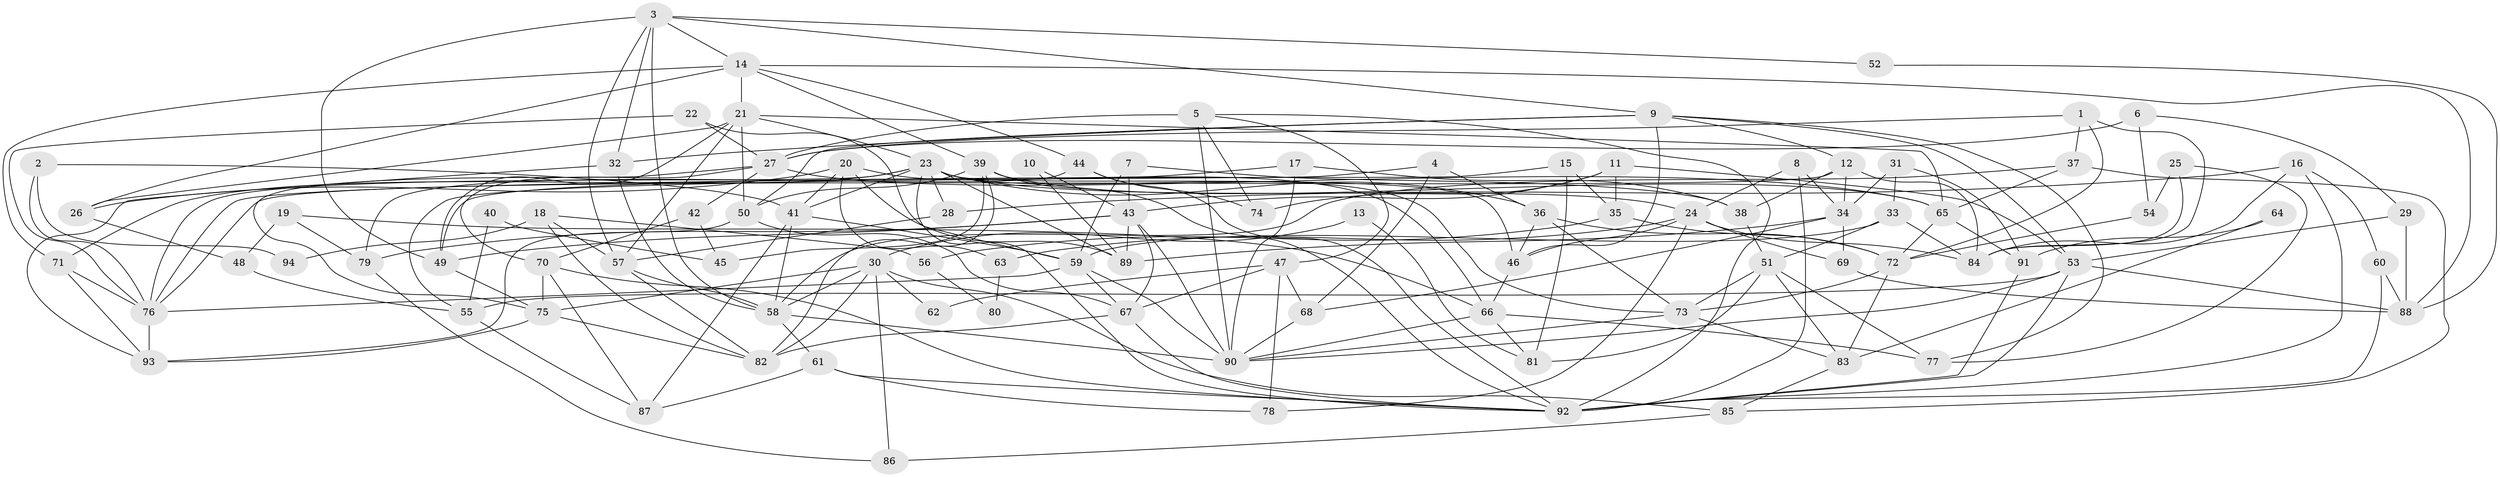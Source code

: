 // original degree distribution, {2: 0.13533834586466165, 4: 0.2706766917293233, 6: 0.09774436090225563, 3: 0.3082706766917293, 7: 0.03759398496240601, 5: 0.11278195488721804, 8: 0.03007518796992481, 9: 0.007518796992481203}
// Generated by graph-tools (version 1.1) at 2025/37/03/04/25 23:37:06]
// undirected, 94 vertices, 219 edges
graph export_dot {
  node [color=gray90,style=filled];
  1;
  2;
  3;
  4;
  5;
  6;
  7;
  8;
  9;
  10;
  11;
  12;
  13;
  14;
  15;
  16;
  17;
  18;
  19;
  20;
  21;
  22;
  23;
  24;
  25;
  26;
  27;
  28;
  29;
  30;
  31;
  32;
  33;
  34;
  35;
  36;
  37;
  38;
  39;
  40;
  41;
  42;
  43;
  44;
  45;
  46;
  47;
  48;
  49;
  50;
  51;
  52;
  53;
  54;
  55;
  56;
  57;
  58;
  59;
  60;
  61;
  62;
  63;
  64;
  65;
  66;
  67;
  68;
  69;
  70;
  71;
  72;
  73;
  74;
  75;
  76;
  77;
  78;
  79;
  80;
  81;
  82;
  83;
  84;
  85;
  86;
  87;
  88;
  89;
  90;
  91;
  92;
  93;
  94;
  1 -- 27 [weight=1.0];
  1 -- 37 [weight=1.0];
  1 -- 72 [weight=1.0];
  1 -- 84 [weight=1.0];
  2 -- 41 [weight=1.0];
  2 -- 76 [weight=1.0];
  2 -- 94 [weight=1.0];
  3 -- 9 [weight=1.0];
  3 -- 14 [weight=1.0];
  3 -- 32 [weight=1.0];
  3 -- 49 [weight=1.0];
  3 -- 52 [weight=1.0];
  3 -- 57 [weight=1.0];
  3 -- 58 [weight=1.0];
  4 -- 36 [weight=1.0];
  4 -- 55 [weight=1.0];
  4 -- 68 [weight=1.0];
  5 -- 27 [weight=2.0];
  5 -- 47 [weight=1.0];
  5 -- 74 [weight=1.0];
  5 -- 90 [weight=1.0];
  5 -- 92 [weight=1.0];
  6 -- 27 [weight=1.0];
  6 -- 29 [weight=1.0];
  6 -- 54 [weight=1.0];
  7 -- 38 [weight=1.0];
  7 -- 43 [weight=1.0];
  7 -- 59 [weight=1.0];
  8 -- 24 [weight=1.0];
  8 -- 34 [weight=1.0];
  8 -- 92 [weight=1.0];
  9 -- 12 [weight=1.0];
  9 -- 32 [weight=1.0];
  9 -- 46 [weight=1.0];
  9 -- 50 [weight=1.0];
  9 -- 53 [weight=1.0];
  9 -- 77 [weight=1.0];
  10 -- 43 [weight=1.0];
  10 -- 89 [weight=1.0];
  11 -- 35 [weight=1.0];
  11 -- 43 [weight=1.0];
  11 -- 53 [weight=1.0];
  11 -- 74 [weight=1.0];
  12 -- 34 [weight=1.0];
  12 -- 38 [weight=1.0];
  12 -- 76 [weight=1.0];
  12 -- 84 [weight=1.0];
  13 -- 30 [weight=1.0];
  13 -- 81 [weight=1.0];
  14 -- 21 [weight=1.0];
  14 -- 26 [weight=1.0];
  14 -- 39 [weight=1.0];
  14 -- 44 [weight=1.0];
  14 -- 71 [weight=1.0];
  14 -- 88 [weight=1.0];
  15 -- 35 [weight=1.0];
  15 -- 49 [weight=1.0];
  15 -- 81 [weight=1.0];
  16 -- 28 [weight=1.0];
  16 -- 60 [weight=1.0];
  16 -- 84 [weight=1.0];
  16 -- 92 [weight=1.0];
  17 -- 38 [weight=1.0];
  17 -- 76 [weight=1.0];
  17 -- 90 [weight=1.0];
  18 -- 56 [weight=1.0];
  18 -- 57 [weight=1.0];
  18 -- 82 [weight=1.0];
  18 -- 94 [weight=1.0];
  19 -- 48 [weight=1.0];
  19 -- 66 [weight=1.0];
  19 -- 79 [weight=1.0];
  20 -- 26 [weight=1.0];
  20 -- 41 [weight=1.0];
  20 -- 63 [weight=2.0];
  20 -- 66 [weight=1.0];
  20 -- 89 [weight=1.0];
  21 -- 23 [weight=1.0];
  21 -- 26 [weight=1.0];
  21 -- 49 [weight=1.0];
  21 -- 50 [weight=1.0];
  21 -- 57 [weight=1.0];
  21 -- 65 [weight=1.0];
  22 -- 27 [weight=1.0];
  22 -- 59 [weight=1.0];
  22 -- 76 [weight=1.0];
  23 -- 24 [weight=1.0];
  23 -- 28 [weight=1.0];
  23 -- 36 [weight=1.0];
  23 -- 41 [weight=2.0];
  23 -- 46 [weight=1.0];
  23 -- 71 [weight=1.0];
  23 -- 73 [weight=1.0];
  23 -- 76 [weight=1.0];
  23 -- 89 [weight=1.0];
  23 -- 92 [weight=1.0];
  24 -- 46 [weight=1.0];
  24 -- 63 [weight=1.0];
  24 -- 69 [weight=1.0];
  24 -- 78 [weight=1.0];
  24 -- 84 [weight=1.0];
  25 -- 54 [weight=1.0];
  25 -- 77 [weight=1.0];
  25 -- 84 [weight=2.0];
  26 -- 48 [weight=1.0];
  27 -- 42 [weight=1.0];
  27 -- 65 [weight=1.0];
  27 -- 70 [weight=1.0];
  27 -- 75 [weight=1.0];
  28 -- 57 [weight=1.0];
  29 -- 53 [weight=1.0];
  29 -- 88 [weight=1.0];
  30 -- 58 [weight=1.0];
  30 -- 62 [weight=1.0];
  30 -- 75 [weight=1.0];
  30 -- 82 [weight=1.0];
  30 -- 85 [weight=1.0];
  30 -- 86 [weight=1.0];
  31 -- 33 [weight=1.0];
  31 -- 34 [weight=1.0];
  31 -- 91 [weight=1.0];
  32 -- 58 [weight=1.0];
  32 -- 93 [weight=1.0];
  33 -- 51 [weight=1.0];
  33 -- 59 [weight=1.0];
  33 -- 84 [weight=1.0];
  34 -- 68 [weight=1.0];
  34 -- 69 [weight=1.0];
  34 -- 89 [weight=1.0];
  35 -- 56 [weight=1.0];
  35 -- 72 [weight=1.0];
  36 -- 46 [weight=1.0];
  36 -- 72 [weight=1.0];
  36 -- 73 [weight=1.0];
  37 -- 58 [weight=1.0];
  37 -- 65 [weight=1.0];
  37 -- 85 [weight=1.0];
  38 -- 51 [weight=1.0];
  39 -- 45 [weight=1.0];
  39 -- 50 [weight=2.0];
  39 -- 65 [weight=1.0];
  39 -- 82 [weight=1.0];
  39 -- 92 [weight=1.0];
  40 -- 45 [weight=1.0];
  40 -- 55 [weight=1.0];
  41 -- 58 [weight=1.0];
  41 -- 59 [weight=1.0];
  41 -- 87 [weight=1.0];
  42 -- 45 [weight=1.0];
  42 -- 70 [weight=1.0];
  43 -- 49 [weight=1.0];
  43 -- 67 [weight=1.0];
  43 -- 79 [weight=1.0];
  43 -- 89 [weight=1.0];
  43 -- 90 [weight=1.0];
  44 -- 74 [weight=1.0];
  44 -- 79 [weight=1.0];
  44 -- 92 [weight=1.0];
  46 -- 66 [weight=1.0];
  47 -- 62 [weight=1.0];
  47 -- 67 [weight=1.0];
  47 -- 68 [weight=1.0];
  47 -- 78 [weight=1.0];
  48 -- 55 [weight=1.0];
  49 -- 75 [weight=1.0];
  50 -- 67 [weight=1.0];
  50 -- 93 [weight=1.0];
  51 -- 73 [weight=1.0];
  51 -- 77 [weight=1.0];
  51 -- 81 [weight=1.0];
  51 -- 83 [weight=1.0];
  52 -- 88 [weight=1.0];
  53 -- 55 [weight=1.0];
  53 -- 88 [weight=1.0];
  53 -- 90 [weight=1.0];
  53 -- 92 [weight=1.0];
  54 -- 72 [weight=1.0];
  55 -- 87 [weight=1.0];
  56 -- 80 [weight=1.0];
  57 -- 58 [weight=1.0];
  57 -- 82 [weight=1.0];
  58 -- 61 [weight=1.0];
  58 -- 90 [weight=1.0];
  59 -- 67 [weight=1.0];
  59 -- 76 [weight=1.0];
  59 -- 90 [weight=1.0];
  60 -- 88 [weight=2.0];
  60 -- 92 [weight=1.0];
  61 -- 78 [weight=1.0];
  61 -- 87 [weight=1.0];
  61 -- 92 [weight=1.0];
  63 -- 80 [weight=1.0];
  64 -- 83 [weight=1.0];
  64 -- 91 [weight=1.0];
  65 -- 72 [weight=1.0];
  65 -- 91 [weight=1.0];
  66 -- 77 [weight=1.0];
  66 -- 81 [weight=1.0];
  66 -- 90 [weight=1.0];
  67 -- 82 [weight=1.0];
  67 -- 92 [weight=1.0];
  68 -- 90 [weight=1.0];
  69 -- 88 [weight=1.0];
  70 -- 75 [weight=1.0];
  70 -- 87 [weight=1.0];
  70 -- 92 [weight=1.0];
  71 -- 76 [weight=1.0];
  71 -- 93 [weight=1.0];
  72 -- 73 [weight=1.0];
  72 -- 83 [weight=1.0];
  73 -- 83 [weight=1.0];
  73 -- 90 [weight=1.0];
  75 -- 82 [weight=1.0];
  75 -- 93 [weight=1.0];
  76 -- 93 [weight=1.0];
  79 -- 86 [weight=1.0];
  83 -- 85 [weight=1.0];
  85 -- 86 [weight=1.0];
  91 -- 92 [weight=1.0];
}
